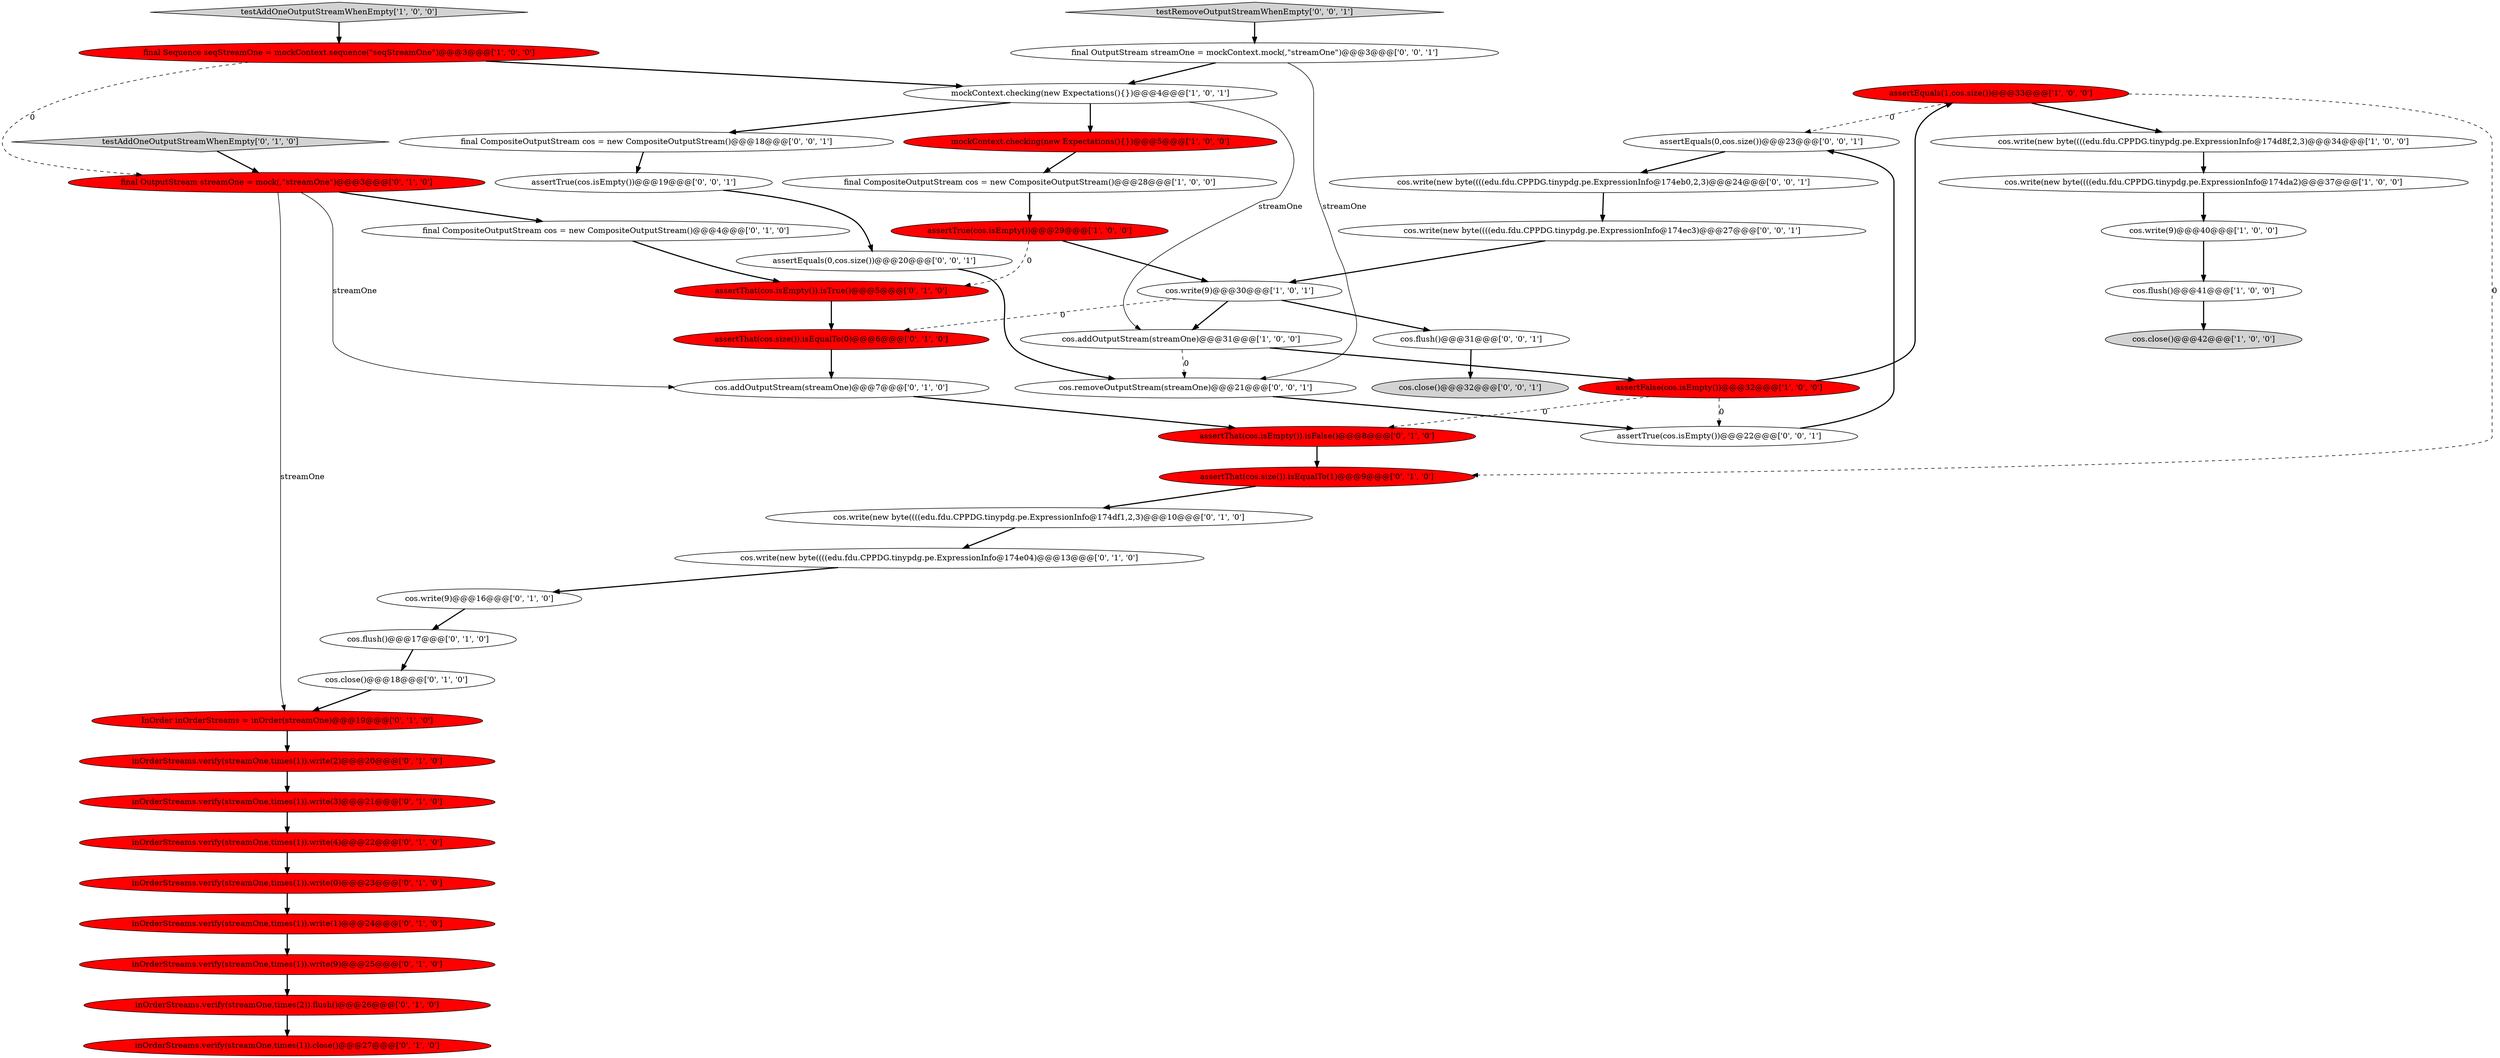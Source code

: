 digraph {
1 [style = filled, label = "cos.write(new byte((((edu.fdu.CPPDG.tinypdg.pe.ExpressionInfo@174d8f,2,3)@@@34@@@['1', '0', '0']", fillcolor = white, shape = ellipse image = "AAA0AAABBB1BBB"];
10 [style = filled, label = "final Sequence seqStreamOne = mockContext.sequence(\"seqStreamOne\")@@@3@@@['1', '0', '0']", fillcolor = red, shape = ellipse image = "AAA1AAABBB1BBB"];
38 [style = filled, label = "cos.removeOutputStream(streamOne)@@@21@@@['0', '0', '1']", fillcolor = white, shape = ellipse image = "AAA0AAABBB3BBB"];
8 [style = filled, label = "assertFalse(cos.isEmpty())@@@32@@@['1', '0', '0']", fillcolor = red, shape = ellipse image = "AAA1AAABBB1BBB"];
2 [style = filled, label = "final CompositeOutputStream cos = new CompositeOutputStream()@@@28@@@['1', '0', '0']", fillcolor = white, shape = ellipse image = "AAA0AAABBB1BBB"];
45 [style = filled, label = "cos.close()@@@32@@@['0', '0', '1']", fillcolor = lightgray, shape = ellipse image = "AAA0AAABBB3BBB"];
31 [style = filled, label = "cos.addOutputStream(streamOne)@@@7@@@['0', '1', '0']", fillcolor = white, shape = ellipse image = "AAA0AAABBB2BBB"];
17 [style = filled, label = "inOrderStreams.verify(streamOne,times(1)).write(9)@@@25@@@['0', '1', '0']", fillcolor = red, shape = ellipse image = "AAA1AAABBB2BBB"];
16 [style = filled, label = "inOrderStreams.verify(streamOne,times(1)).close()@@@27@@@['0', '1', '0']", fillcolor = red, shape = ellipse image = "AAA1AAABBB2BBB"];
41 [style = filled, label = "assertTrue(cos.isEmpty())@@@19@@@['0', '0', '1']", fillcolor = white, shape = ellipse image = "AAA0AAABBB3BBB"];
47 [style = filled, label = "assertTrue(cos.isEmpty())@@@22@@@['0', '0', '1']", fillcolor = white, shape = ellipse image = "AAA0AAABBB3BBB"];
29 [style = filled, label = "cos.write(new byte((((edu.fdu.CPPDG.tinypdg.pe.ExpressionInfo@174df1,2,3)@@@10@@@['0', '1', '0']", fillcolor = white, shape = ellipse image = "AAA0AAABBB2BBB"];
23 [style = filled, label = "cos.close()@@@18@@@['0', '1', '0']", fillcolor = white, shape = ellipse image = "AAA0AAABBB2BBB"];
7 [style = filled, label = "assertEquals(1,cos.size())@@@33@@@['1', '0', '0']", fillcolor = red, shape = ellipse image = "AAA1AAABBB1BBB"];
13 [style = filled, label = "cos.addOutputStream(streamOne)@@@31@@@['1', '0', '0']", fillcolor = white, shape = ellipse image = "AAA0AAABBB1BBB"];
22 [style = filled, label = "assertThat(cos.isEmpty()).isFalse()@@@8@@@['0', '1', '0']", fillcolor = red, shape = ellipse image = "AAA1AAABBB2BBB"];
42 [style = filled, label = "final CompositeOutputStream cos = new CompositeOutputStream()@@@18@@@['0', '0', '1']", fillcolor = white, shape = ellipse image = "AAA0AAABBB3BBB"];
37 [style = filled, label = "assertEquals(0,cos.size())@@@23@@@['0', '0', '1']", fillcolor = white, shape = ellipse image = "AAA0AAABBB3BBB"];
19 [style = filled, label = "final OutputStream streamOne = mock(,\"streamOne\")@@@3@@@['0', '1', '0']", fillcolor = red, shape = ellipse image = "AAA1AAABBB2BBB"];
39 [style = filled, label = "cos.write(new byte((((edu.fdu.CPPDG.tinypdg.pe.ExpressionInfo@174eb0,2,3)@@@24@@@['0', '0', '1']", fillcolor = white, shape = ellipse image = "AAA0AAABBB3BBB"];
3 [style = filled, label = "assertTrue(cos.isEmpty())@@@29@@@['1', '0', '0']", fillcolor = red, shape = ellipse image = "AAA1AAABBB1BBB"];
11 [style = filled, label = "cos.write(9)@@@40@@@['1', '0', '0']", fillcolor = white, shape = ellipse image = "AAA0AAABBB1BBB"];
44 [style = filled, label = "testRemoveOutputStreamWhenEmpty['0', '0', '1']", fillcolor = lightgray, shape = diamond image = "AAA0AAABBB3BBB"];
34 [style = filled, label = "assertThat(cos.size()).isEqualTo(1)@@@9@@@['0', '1', '0']", fillcolor = red, shape = ellipse image = "AAA1AAABBB2BBB"];
5 [style = filled, label = "cos.flush()@@@41@@@['1', '0', '0']", fillcolor = white, shape = ellipse image = "AAA0AAABBB1BBB"];
28 [style = filled, label = "final CompositeOutputStream cos = new CompositeOutputStream()@@@4@@@['0', '1', '0']", fillcolor = white, shape = ellipse image = "AAA0AAABBB2BBB"];
30 [style = filled, label = "inOrderStreams.verify(streamOne,times(1)).write(0)@@@23@@@['0', '1', '0']", fillcolor = red, shape = ellipse image = "AAA1AAABBB2BBB"];
27 [style = filled, label = "inOrderStreams.verify(streamOne,times(1)).write(4)@@@22@@@['0', '1', '0']", fillcolor = red, shape = ellipse image = "AAA1AAABBB2BBB"];
33 [style = filled, label = "assertThat(cos.isEmpty()).isTrue()@@@5@@@['0', '1', '0']", fillcolor = red, shape = ellipse image = "AAA1AAABBB2BBB"];
40 [style = filled, label = "final OutputStream streamOne = mockContext.mock(,\"streamOne\")@@@3@@@['0', '0', '1']", fillcolor = white, shape = ellipse image = "AAA0AAABBB3BBB"];
26 [style = filled, label = "InOrder inOrderStreams = inOrder(streamOne)@@@19@@@['0', '1', '0']", fillcolor = red, shape = ellipse image = "AAA1AAABBB2BBB"];
4 [style = filled, label = "cos.write(new byte((((edu.fdu.CPPDG.tinypdg.pe.ExpressionInfo@174da2)@@@37@@@['1', '0', '0']", fillcolor = white, shape = ellipse image = "AAA0AAABBB1BBB"];
6 [style = filled, label = "cos.close()@@@42@@@['1', '0', '0']", fillcolor = lightgray, shape = ellipse image = "AAA0AAABBB1BBB"];
36 [style = filled, label = "inOrderStreams.verify(streamOne,times(1)).write(1)@@@24@@@['0', '1', '0']", fillcolor = red, shape = ellipse image = "AAA1AAABBB2BBB"];
20 [style = filled, label = "assertThat(cos.size()).isEqualTo(0)@@@6@@@['0', '1', '0']", fillcolor = red, shape = ellipse image = "AAA1AAABBB2BBB"];
25 [style = filled, label = "inOrderStreams.verify(streamOne,times(1)).write(3)@@@21@@@['0', '1', '0']", fillcolor = red, shape = ellipse image = "AAA1AAABBB2BBB"];
48 [style = filled, label = "cos.write(new byte((((edu.fdu.CPPDG.tinypdg.pe.ExpressionInfo@174ec3)@@@27@@@['0', '0', '1']", fillcolor = white, shape = ellipse image = "AAA0AAABBB3BBB"];
21 [style = filled, label = "cos.write(new byte((((edu.fdu.CPPDG.tinypdg.pe.ExpressionInfo@174e04)@@@13@@@['0', '1', '0']", fillcolor = white, shape = ellipse image = "AAA0AAABBB2BBB"];
32 [style = filled, label = "cos.flush()@@@17@@@['0', '1', '0']", fillcolor = white, shape = ellipse image = "AAA0AAABBB2BBB"];
12 [style = filled, label = "testAddOneOutputStreamWhenEmpty['1', '0', '0']", fillcolor = lightgray, shape = diamond image = "AAA0AAABBB1BBB"];
9 [style = filled, label = "cos.write(9)@@@30@@@['1', '0', '1']", fillcolor = white, shape = ellipse image = "AAA0AAABBB1BBB"];
46 [style = filled, label = "cos.flush()@@@31@@@['0', '0', '1']", fillcolor = white, shape = ellipse image = "AAA0AAABBB3BBB"];
24 [style = filled, label = "inOrderStreams.verify(streamOne,times(1)).write(2)@@@20@@@['0', '1', '0']", fillcolor = red, shape = ellipse image = "AAA1AAABBB2BBB"];
14 [style = filled, label = "mockContext.checking(new Expectations(){})@@@5@@@['1', '0', '0']", fillcolor = red, shape = ellipse image = "AAA1AAABBB1BBB"];
18 [style = filled, label = "testAddOneOutputStreamWhenEmpty['0', '1', '0']", fillcolor = lightgray, shape = diamond image = "AAA0AAABBB2BBB"];
35 [style = filled, label = "cos.write(9)@@@16@@@['0', '1', '0']", fillcolor = white, shape = ellipse image = "AAA0AAABBB2BBB"];
43 [style = filled, label = "assertEquals(0,cos.size())@@@20@@@['0', '0', '1']", fillcolor = white, shape = ellipse image = "AAA0AAABBB3BBB"];
0 [style = filled, label = "mockContext.checking(new Expectations(){})@@@4@@@['1', '0', '1']", fillcolor = white, shape = ellipse image = "AAA0AAABBB1BBB"];
15 [style = filled, label = "inOrderStreams.verify(streamOne,times(2)).flush()@@@26@@@['0', '1', '0']", fillcolor = red, shape = ellipse image = "AAA1AAABBB2BBB"];
9->20 [style = dashed, label="0"];
34->29 [style = bold, label=""];
1->4 [style = bold, label=""];
42->41 [style = bold, label=""];
39->48 [style = bold, label=""];
8->47 [style = dashed, label="0"];
7->1 [style = bold, label=""];
32->23 [style = bold, label=""];
31->22 [style = bold, label=""];
33->20 [style = bold, label=""];
0->13 [style = solid, label="streamOne"];
3->33 [style = dashed, label="0"];
10->19 [style = dashed, label="0"];
19->31 [style = solid, label="streamOne"];
2->3 [style = bold, label=""];
27->30 [style = bold, label=""];
0->42 [style = bold, label=""];
9->46 [style = bold, label=""];
23->26 [style = bold, label=""];
18->19 [style = bold, label=""];
40->0 [style = bold, label=""];
44->40 [style = bold, label=""];
35->32 [style = bold, label=""];
48->9 [style = bold, label=""];
30->36 [style = bold, label=""];
20->31 [style = bold, label=""];
47->37 [style = bold, label=""];
13->38 [style = dashed, label="0"];
26->24 [style = bold, label=""];
15->16 [style = bold, label=""];
29->21 [style = bold, label=""];
8->7 [style = bold, label=""];
3->9 [style = bold, label=""];
25->27 [style = bold, label=""];
8->22 [style = dashed, label="0"];
11->5 [style = bold, label=""];
0->14 [style = bold, label=""];
12->10 [style = bold, label=""];
43->38 [style = bold, label=""];
5->6 [style = bold, label=""];
28->33 [style = bold, label=""];
19->26 [style = solid, label="streamOne"];
24->25 [style = bold, label=""];
22->34 [style = bold, label=""];
10->0 [style = bold, label=""];
17->15 [style = bold, label=""];
38->47 [style = bold, label=""];
40->38 [style = solid, label="streamOne"];
46->45 [style = bold, label=""];
7->37 [style = dashed, label="0"];
14->2 [style = bold, label=""];
19->28 [style = bold, label=""];
36->17 [style = bold, label=""];
13->8 [style = bold, label=""];
21->35 [style = bold, label=""];
4->11 [style = bold, label=""];
41->43 [style = bold, label=""];
37->39 [style = bold, label=""];
7->34 [style = dashed, label="0"];
9->13 [style = bold, label=""];
}
